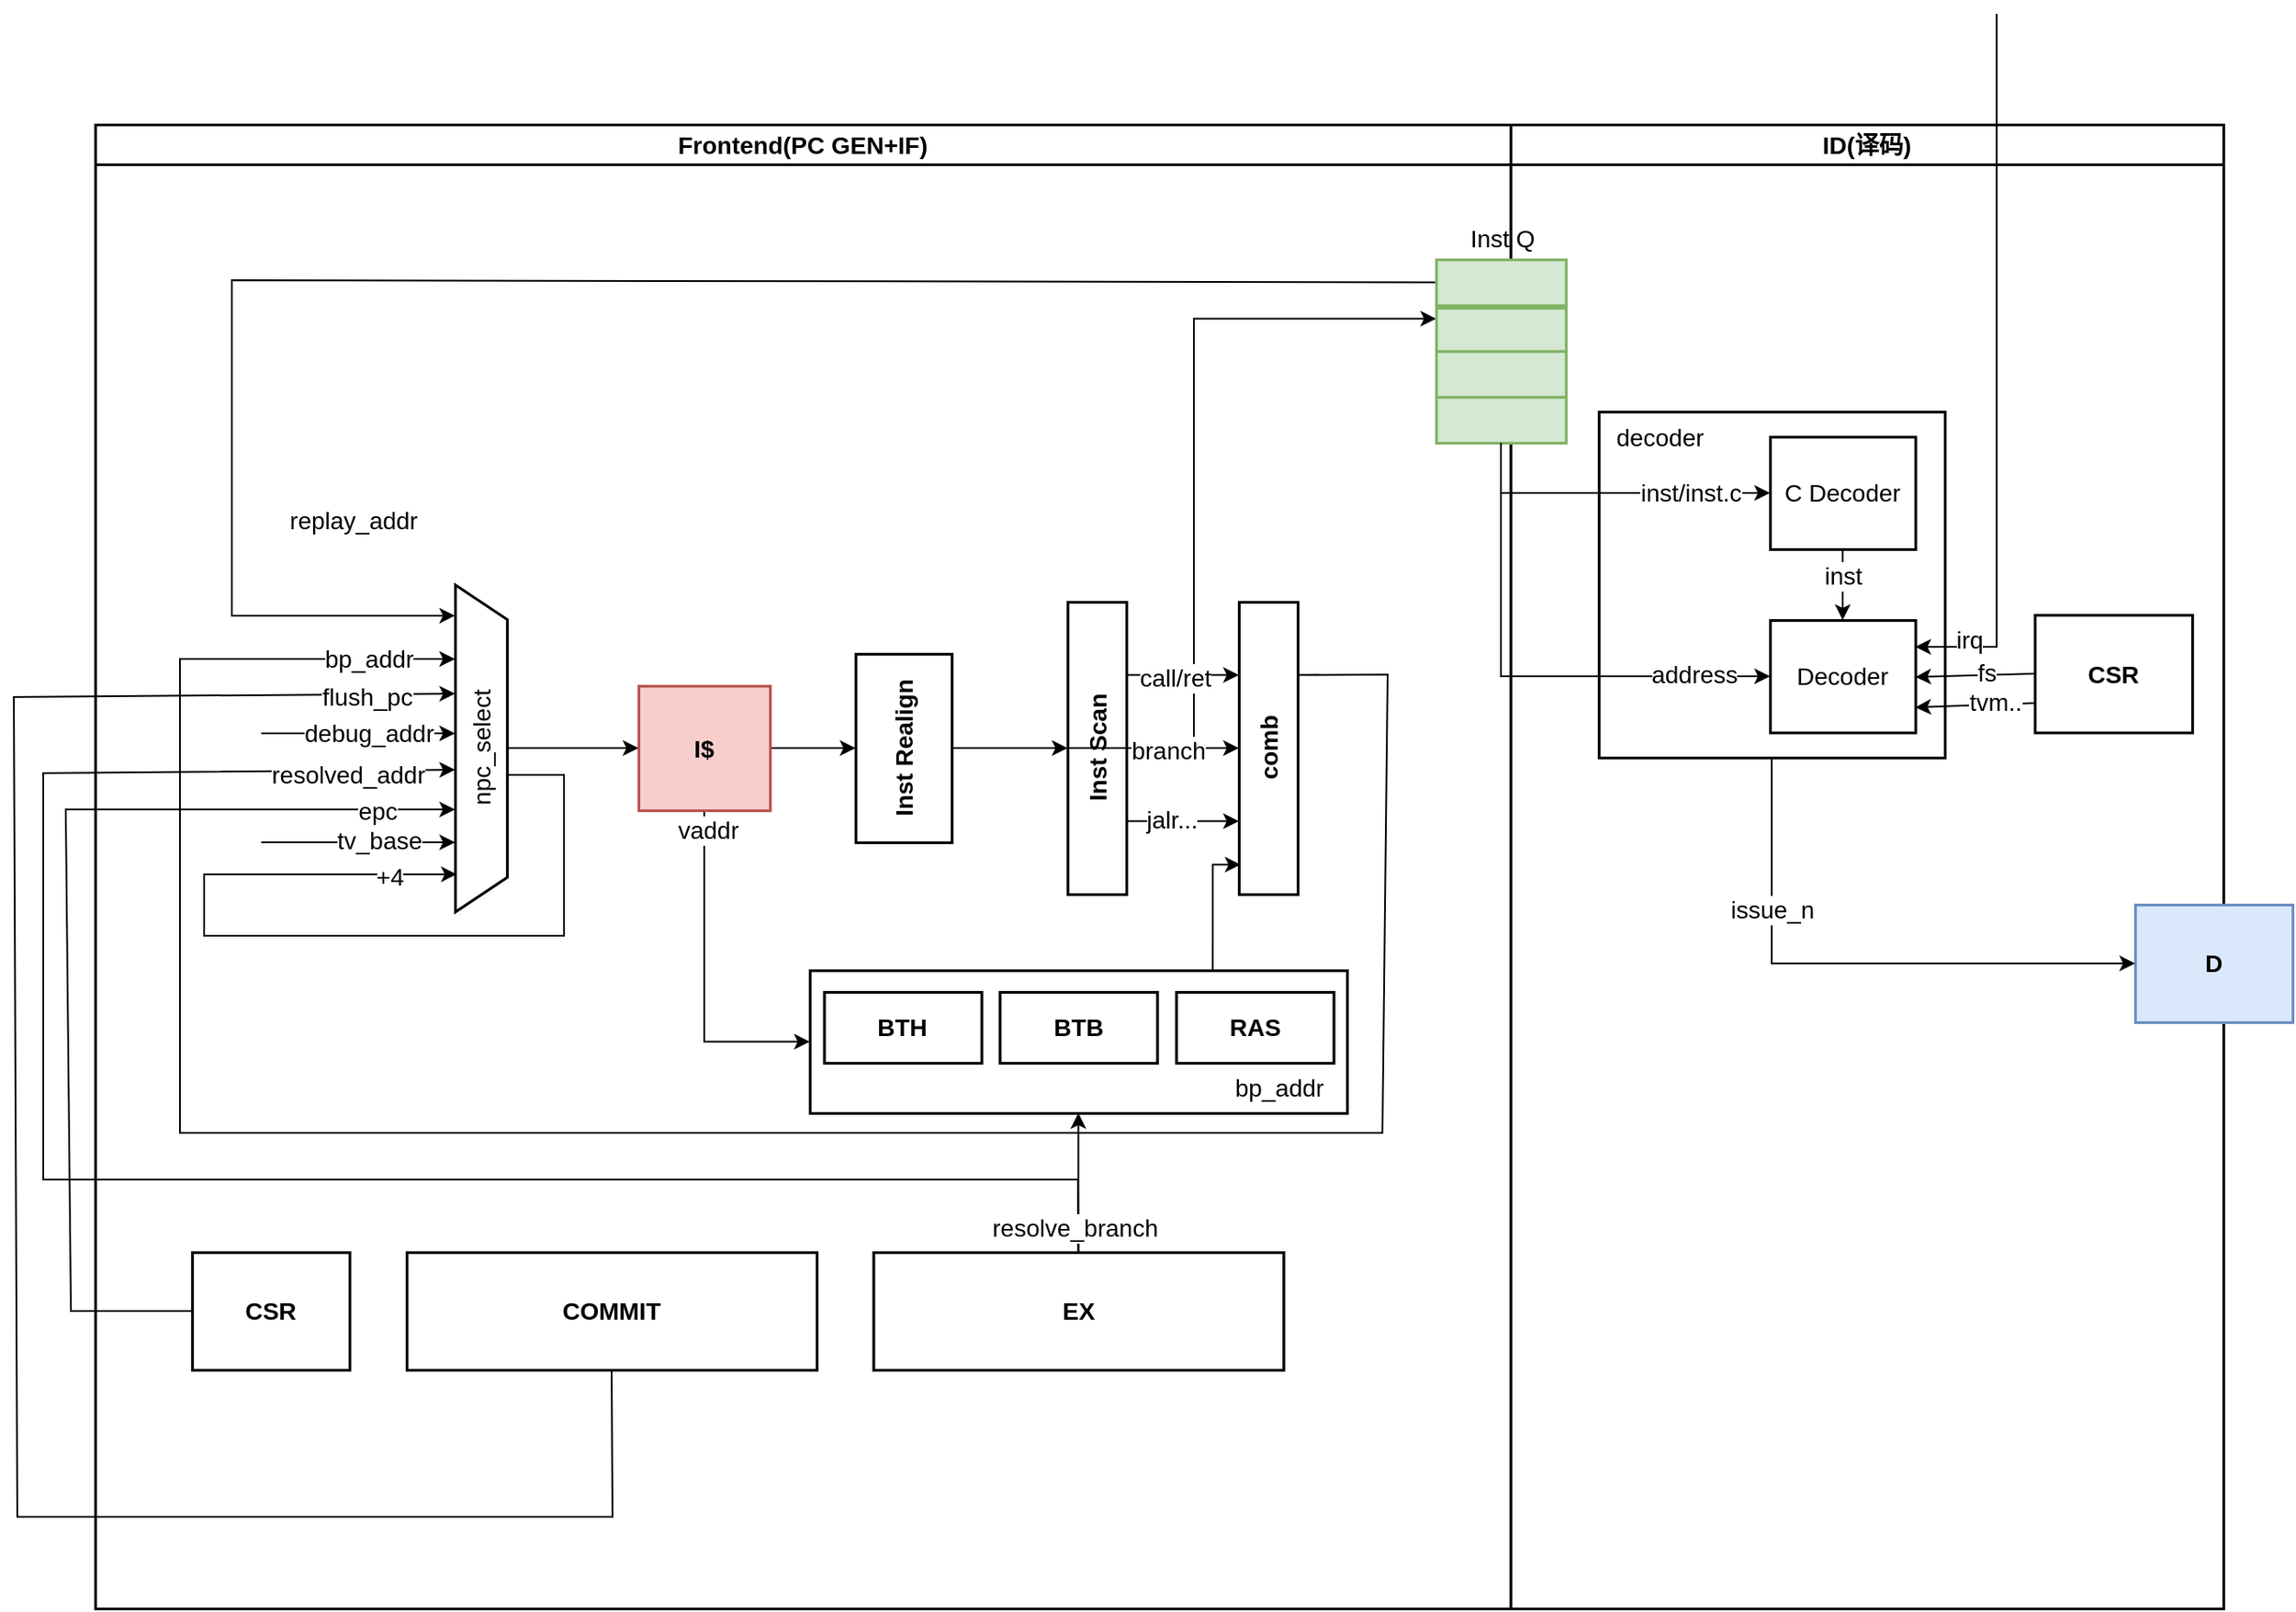 <mxfile version="21.6.5" type="device">
  <diagram name="第 1 页" id="R7b6aLfyl-4_5cwl-2uL">
    <mxGraphModel dx="1026" dy="743" grid="0" gridSize="10" guides="1" tooltips="1" connect="1" arrows="1" fold="1" page="1" pageScale="1" pageWidth="3300" pageHeight="4681" math="0" shadow="0">
      <root>
        <mxCell id="0" />
        <mxCell id="1" parent="0" />
        <mxCell id="VFy6zFvmx7hEdRAl72uf-174" value="ID(译码)" style="swimlane;whiteSpace=wrap;html=1;rounded=0;strokeColor=default;strokeWidth=1.6;fontFamily=Helvetica;fontSize=14;fontColor=default;fillColor=default;" vertex="1" parent="1">
          <mxGeometry x="882" y="413" width="412" height="858" as="geometry" />
        </mxCell>
        <mxCell id="VFy6zFvmx7hEdRAl72uf-164" value="&lt;h6&gt;&lt;span style=&quot;font-size: 14px;&quot;&gt;CSR&lt;/span&gt;&lt;/h6&gt;" style="rounded=0;whiteSpace=wrap;html=1;strokeWidth=1.6;" vertex="1" parent="VFy6zFvmx7hEdRAl72uf-174">
          <mxGeometry x="303" y="283.5" width="91" height="68" as="geometry" />
        </mxCell>
        <mxCell id="VFy6zFvmx7hEdRAl72uf-155" value="" style="startSize=0;rounded=0;strokeColor=default;strokeWidth=1.6;fontFamily=Helvetica;fontSize=14;fontColor=default;fillColor=default;html=1;" vertex="1" parent="VFy6zFvmx7hEdRAl72uf-174">
          <mxGeometry x="51" y="166" width="200" height="200" as="geometry" />
        </mxCell>
        <mxCell id="VFy6zFvmx7hEdRAl72uf-137" value="C Decoder" style="rounded=0;whiteSpace=wrap;html=1;strokeColor=default;strokeWidth=1.6;fontFamily=Helvetica;fontSize=14;fontColor=default;fillColor=default;horizontal=1;" vertex="1" parent="VFy6zFvmx7hEdRAl72uf-155">
          <mxGeometry x="99" y="14.5" width="84" height="65" as="geometry" />
        </mxCell>
        <mxCell id="VFy6zFvmx7hEdRAl72uf-152" value="Decoder" style="rounded=0;whiteSpace=wrap;html=1;strokeColor=default;strokeWidth=1.6;fontFamily=Helvetica;fontSize=14;fontColor=default;fillColor=default;horizontal=1;" vertex="1" parent="VFy6zFvmx7hEdRAl72uf-155">
          <mxGeometry x="99" y="120.5" width="84" height="65" as="geometry" />
        </mxCell>
        <mxCell id="VFy6zFvmx7hEdRAl72uf-153" style="edgeStyle=orthogonalEdgeStyle;rounded=0;orthogonalLoop=1;jettySize=auto;html=1;exitX=0.5;exitY=1;exitDx=0;exitDy=0;entryX=0.5;entryY=0;entryDx=0;entryDy=0;fontFamily=Helvetica;fontSize=14;fontColor=default;" edge="1" parent="VFy6zFvmx7hEdRAl72uf-155" source="VFy6zFvmx7hEdRAl72uf-137" target="VFy6zFvmx7hEdRAl72uf-152">
          <mxGeometry relative="1" as="geometry" />
        </mxCell>
        <mxCell id="VFy6zFvmx7hEdRAl72uf-154" value="inst" style="edgeLabel;html=1;align=center;verticalAlign=middle;resizable=0;points=[];fontSize=14;fontFamily=Helvetica;fontColor=default;" vertex="1" connectable="0" parent="VFy6zFvmx7hEdRAl72uf-153">
          <mxGeometry x="-0.134" y="-4" relative="1" as="geometry">
            <mxPoint x="4" y="-3" as="offset" />
          </mxGeometry>
        </mxCell>
        <mxCell id="VFy6zFvmx7hEdRAl72uf-156" value="decoder" style="text;html=1;align=center;verticalAlign=middle;resizable=0;points=[];autosize=1;strokeColor=none;fillColor=none;fontSize=14;fontFamily=Helvetica;fontColor=default;" vertex="1" parent="VFy6zFvmx7hEdRAl72uf-155">
          <mxGeometry width="69" height="29" as="geometry" />
        </mxCell>
        <mxCell id="VFy6zFvmx7hEdRAl72uf-157" value="" style="endArrow=classic;html=1;rounded=0;fontFamily=Helvetica;fontSize=14;fontColor=default;entryX=1;entryY=0.25;entryDx=0;entryDy=0;" edge="1" parent="VFy6zFvmx7hEdRAl72uf-155">
          <mxGeometry width="50" height="50" relative="1" as="geometry">
            <mxPoint x="230" y="-230" as="sourcePoint" />
            <mxPoint x="183" y="136" as="targetPoint" />
            <Array as="points">
              <mxPoint x="230" y="136" />
            </Array>
          </mxGeometry>
        </mxCell>
        <mxCell id="VFy6zFvmx7hEdRAl72uf-158" value="irq" style="edgeLabel;html=1;align=center;verticalAlign=middle;resizable=0;points=[];fontSize=14;fontFamily=Helvetica;fontColor=default;" vertex="1" connectable="0" parent="VFy6zFvmx7hEdRAl72uf-157">
          <mxGeometry x="-0.712" y="-2" relative="1" as="geometry">
            <mxPoint x="-14" y="302" as="offset" />
          </mxGeometry>
        </mxCell>
        <mxCell id="VFy6zFvmx7hEdRAl72uf-169" value="&lt;h6&gt;&lt;span style=&quot;font-size: 14px;&quot;&gt;D&lt;/span&gt;&lt;/h6&gt;" style="rounded=0;whiteSpace=wrap;html=1;strokeWidth=1.6;fillColor=#dae8fc;strokeColor=#6c8ebf;" vertex="1" parent="VFy6zFvmx7hEdRAl72uf-174">
          <mxGeometry x="361" y="451" width="91" height="68" as="geometry" />
        </mxCell>
        <mxCell id="VFy6zFvmx7hEdRAl72uf-165" style="edgeStyle=orthogonalEdgeStyle;rounded=0;orthogonalLoop=1;jettySize=auto;html=1;exitX=0.5;exitY=1;exitDx=0;exitDy=0;fontFamily=Helvetica;fontSize=14;fontColor=default;entryX=0;entryY=0.5;entryDx=0;entryDy=0;" edge="1" parent="VFy6zFvmx7hEdRAl72uf-174" source="VFy6zFvmx7hEdRAl72uf-155" target="VFy6zFvmx7hEdRAl72uf-169">
          <mxGeometry relative="1" as="geometry">
            <mxPoint x="151" y="429" as="targetPoint" />
          </mxGeometry>
        </mxCell>
        <mxCell id="VFy6zFvmx7hEdRAl72uf-170" value="issue_n" style="edgeLabel;html=1;align=center;verticalAlign=middle;resizable=0;points=[];fontSize=14;fontFamily=Helvetica;fontColor=default;" vertex="1" connectable="0" parent="VFy6zFvmx7hEdRAl72uf-165">
          <mxGeometry x="-0.465" relative="1" as="geometry">
            <mxPoint as="offset" />
          </mxGeometry>
        </mxCell>
        <mxCell id="VFy6zFvmx7hEdRAl72uf-99" value="Frontend(PC GEN+IF)" style="swimlane;whiteSpace=wrap;html=1;rounded=0;strokeColor=default;strokeWidth=1.6;fontFamily=Helvetica;fontSize=14;fontColor=default;fillColor=default;" vertex="1" parent="1">
          <mxGeometry x="64" y="413" width="818" height="858" as="geometry">
            <mxRectangle x="64" y="413" width="193" height="29" as="alternateBounds" />
          </mxGeometry>
        </mxCell>
        <mxCell id="VFy6zFvmx7hEdRAl72uf-16" value="Inst Scan" style="rounded=0;whiteSpace=wrap;html=1;strokeColor=default;strokeWidth=1.6;fontFamily=Helvetica;fontSize=14;fontColor=default;fillColor=default;fontStyle=1;horizontal=0;" vertex="1" parent="VFy6zFvmx7hEdRAl72uf-99">
          <mxGeometry x="562" y="276" width="34" height="169" as="geometry" />
        </mxCell>
        <mxCell id="VFy6zFvmx7hEdRAl72uf-28" value="" style="group;horizontal=1;" vertex="1" connectable="0" parent="VFy6zFvmx7hEdRAl72uf-99">
          <mxGeometry x="433" y="306" width="68" height="109" as="geometry" />
        </mxCell>
        <mxCell id="VFy6zFvmx7hEdRAl72uf-18" value="&lt;h6&gt;&lt;font style=&quot;font-size: 14px;&quot;&gt;Inst Realign&lt;/font&gt;&lt;/h6&gt;" style="rounded=0;whiteSpace=wrap;html=1;strokeWidth=1.6;verticalAlign=middle;horizontal=0;" vertex="1" parent="VFy6zFvmx7hEdRAl72uf-28">
          <mxGeometry x="6.453" width="55.591" height="109.0" as="geometry" />
        </mxCell>
        <mxCell id="VFy6zFvmx7hEdRAl72uf-66" style="edgeStyle=orthogonalEdgeStyle;rounded=0;orthogonalLoop=1;jettySize=auto;html=1;exitX=1;exitY=0.5;exitDx=0;exitDy=0;entryX=0;entryY=0.5;entryDx=0;entryDy=0;fontFamily=Helvetica;fontSize=14;fontColor=default;" edge="1" parent="VFy6zFvmx7hEdRAl72uf-99" source="VFy6zFvmx7hEdRAl72uf-33" target="VFy6zFvmx7hEdRAl72uf-18">
          <mxGeometry relative="1" as="geometry" />
        </mxCell>
        <mxCell id="VFy6zFvmx7hEdRAl72uf-134" style="edgeStyle=orthogonalEdgeStyle;rounded=0;orthogonalLoop=1;jettySize=auto;html=1;exitX=0.5;exitY=1;exitDx=0;exitDy=0;entryX=0;entryY=0.5;entryDx=0;entryDy=0;fontFamily=Helvetica;fontSize=14;fontColor=default;" edge="1" parent="VFy6zFvmx7hEdRAl72uf-99" source="VFy6zFvmx7hEdRAl72uf-33" target="VFy6zFvmx7hEdRAl72uf-109">
          <mxGeometry relative="1" as="geometry" />
        </mxCell>
        <mxCell id="VFy6zFvmx7hEdRAl72uf-135" value="vaddr" style="edgeLabel;html=1;align=center;verticalAlign=middle;resizable=0;points=[];fontSize=14;fontFamily=Helvetica;fontColor=default;" vertex="1" connectable="0" parent="VFy6zFvmx7hEdRAl72uf-134">
          <mxGeometry x="-0.882" y="2" relative="1" as="geometry">
            <mxPoint as="offset" />
          </mxGeometry>
        </mxCell>
        <mxCell id="VFy6zFvmx7hEdRAl72uf-33" value="I$" style="rounded=0;whiteSpace=wrap;html=1;strokeColor=#b85450;strokeWidth=1.6;fontFamily=Helvetica;fontSize=14;fillColor=#f8cecc;fontStyle=1" vertex="1" parent="VFy6zFvmx7hEdRAl72uf-99">
          <mxGeometry x="314" y="324.5" width="76" height="72" as="geometry" />
        </mxCell>
        <mxCell id="VFy6zFvmx7hEdRAl72uf-61" style="edgeStyle=orthogonalEdgeStyle;rounded=0;orthogonalLoop=1;jettySize=auto;html=1;exitX=0.5;exitY=0;exitDx=0;exitDy=0;fontFamily=Helvetica;fontSize=14;fontColor=default;" edge="1" parent="VFy6zFvmx7hEdRAl72uf-99" source="VFy6zFvmx7hEdRAl72uf-42" target="VFy6zFvmx7hEdRAl72uf-33">
          <mxGeometry relative="1" as="geometry" />
        </mxCell>
        <mxCell id="VFy6zFvmx7hEdRAl72uf-42" value="npc_select" style="shape=trapezoid;perimeter=trapezoidPerimeter;whiteSpace=wrap;html=1;fixedSize=1;rounded=0;strokeColor=default;strokeWidth=1.6;fontFamily=Helvetica;fontSize=14;fontColor=default;fillColor=default;direction=south;horizontal=0;" vertex="1" parent="VFy6zFvmx7hEdRAl72uf-99">
          <mxGeometry x="208" y="266" width="30" height="189" as="geometry" />
        </mxCell>
        <mxCell id="VFy6zFvmx7hEdRAl72uf-48" value="" style="endArrow=classic;html=1;rounded=0;fontFamily=Helvetica;fontSize=14;fontColor=default;exitX=0;exitY=0.5;exitDx=0;exitDy=0;entryX=0.095;entryY=1;entryDx=0;entryDy=0;entryPerimeter=0;" edge="1" parent="VFy6zFvmx7hEdRAl72uf-99" source="VFy6zFvmx7hEdRAl72uf-35" target="VFy6zFvmx7hEdRAl72uf-42">
          <mxGeometry width="50" height="50" relative="1" as="geometry">
            <mxPoint x="96" y="351" as="sourcePoint" />
            <mxPoint x="205" y="284" as="targetPoint" />
            <Array as="points">
              <mxPoint x="79" y="90" />
              <mxPoint x="79" y="284" />
            </Array>
          </mxGeometry>
        </mxCell>
        <mxCell id="VFy6zFvmx7hEdRAl72uf-49" value="replay_addr" style="edgeLabel;html=1;align=center;verticalAlign=middle;resizable=0;points=[];fontSize=14;fontFamily=Helvetica;fontColor=default;" vertex="1" connectable="0" parent="VFy6zFvmx7hEdRAl72uf-48">
          <mxGeometry x="0.482" relative="1" as="geometry">
            <mxPoint x="70" y="80" as="offset" />
          </mxGeometry>
        </mxCell>
        <mxCell id="VFy6zFvmx7hEdRAl72uf-50" value="" style="endArrow=classic;html=1;rounded=0;fontFamily=Helvetica;fontSize=14;fontColor=default;entryX=0.25;entryY=1;entryDx=0;entryDy=0;exitX=0.5;exitY=0;exitDx=0;exitDy=0;" edge="1" parent="VFy6zFvmx7hEdRAl72uf-99" source="VFy6zFvmx7hEdRAl72uf-76">
          <mxGeometry width="50" height="50" relative="1" as="geometry">
            <mxPoint x="96" y="373" as="sourcePoint" />
            <mxPoint x="208" y="373" as="targetPoint" />
            <Array as="points">
              <mxPoint x="568" y="610" />
              <mxPoint x="-30" y="610" />
              <mxPoint x="-30" y="375" />
            </Array>
          </mxGeometry>
        </mxCell>
        <mxCell id="VFy6zFvmx7hEdRAl72uf-51" value="resolved_addr" style="edgeLabel;html=1;align=center;verticalAlign=middle;resizable=0;points=[];fontSize=14;fontFamily=Helvetica;fontColor=default;" vertex="1" connectable="0" parent="VFy6zFvmx7hEdRAl72uf-50">
          <mxGeometry x="0.482" relative="1" as="geometry">
            <mxPoint x="176" y="-50" as="offset" />
          </mxGeometry>
        </mxCell>
        <mxCell id="VFy6zFvmx7hEdRAl72uf-52" value="" style="endArrow=classic;html=1;rounded=0;fontFamily=Helvetica;fontSize=14;fontColor=default;entryX=0.25;entryY=1;entryDx=0;entryDy=0;exitX=1;exitY=0.25;exitDx=0;exitDy=0;" edge="1" parent="VFy6zFvmx7hEdRAl72uf-99" source="VFy6zFvmx7hEdRAl72uf-81">
          <mxGeometry width="50" height="50" relative="1" as="geometry">
            <mxPoint x="96" y="309" as="sourcePoint" />
            <mxPoint x="208" y="309" as="targetPoint" />
            <Array as="points">
              <mxPoint x="747" y="318" />
              <mxPoint x="744" y="583" />
              <mxPoint x="49" y="583" />
              <mxPoint x="49" y="309" />
            </Array>
          </mxGeometry>
        </mxCell>
        <mxCell id="VFy6zFvmx7hEdRAl72uf-93" value="bp_addr" style="edgeLabel;html=1;align=center;verticalAlign=middle;resizable=0;points=[];fontSize=14;fontFamily=Helvetica;fontColor=default;" vertex="1" connectable="0" parent="VFy6zFvmx7hEdRAl72uf-52">
          <mxGeometry x="0.898" y="1" relative="1" as="geometry">
            <mxPoint x="23" y="1" as="offset" />
          </mxGeometry>
        </mxCell>
        <mxCell id="VFy6zFvmx7hEdRAl72uf-54" value="" style="endArrow=classic;html=1;rounded=0;fontFamily=Helvetica;fontSize=14;fontColor=default;entryX=0.25;entryY=1;entryDx=0;entryDy=0;exitX=0;exitY=0.5;exitDx=0;exitDy=0;" edge="1" parent="VFy6zFvmx7hEdRAl72uf-99" source="VFy6zFvmx7hEdRAl72uf-131">
          <mxGeometry width="50" height="50" relative="1" as="geometry">
            <mxPoint x="96" y="396" as="sourcePoint" />
            <mxPoint x="208" y="396" as="targetPoint" />
            <Array as="points">
              <mxPoint x="-14" y="686" />
              <mxPoint x="-17" y="396" />
            </Array>
          </mxGeometry>
        </mxCell>
        <mxCell id="VFy6zFvmx7hEdRAl72uf-55" value="epc" style="edgeLabel;html=1;align=center;verticalAlign=middle;resizable=0;points=[];fontSize=14;fontFamily=Helvetica;fontColor=default;" vertex="1" connectable="0" parent="VFy6zFvmx7hEdRAl72uf-54">
          <mxGeometry x="0.482" relative="1" as="geometry">
            <mxPoint x="106" y="1" as="offset" />
          </mxGeometry>
        </mxCell>
        <mxCell id="VFy6zFvmx7hEdRAl72uf-56" value="" style="endArrow=classic;html=1;rounded=0;fontFamily=Helvetica;fontSize=14;fontColor=default;entryX=0.25;entryY=1;entryDx=0;entryDy=0;" edge="1" parent="VFy6zFvmx7hEdRAl72uf-99">
          <mxGeometry width="50" height="50" relative="1" as="geometry">
            <mxPoint x="96" y="415" as="sourcePoint" />
            <mxPoint x="208" y="415" as="targetPoint" />
          </mxGeometry>
        </mxCell>
        <mxCell id="VFy6zFvmx7hEdRAl72uf-57" value="tv_base" style="edgeLabel;html=1;align=center;verticalAlign=middle;resizable=0;points=[];fontSize=14;fontFamily=Helvetica;fontColor=default;" vertex="1" connectable="0" parent="VFy6zFvmx7hEdRAl72uf-56">
          <mxGeometry x="0.482" relative="1" as="geometry">
            <mxPoint x="-15" y="-1" as="offset" />
          </mxGeometry>
        </mxCell>
        <mxCell id="VFy6zFvmx7hEdRAl72uf-62" style="edgeStyle=orthogonalEdgeStyle;rounded=0;orthogonalLoop=1;jettySize=auto;html=1;exitX=0.5;exitY=0;exitDx=0;exitDy=0;fontFamily=Helvetica;fontSize=14;fontColor=default;entryX=0.886;entryY=0.967;entryDx=0;entryDy=0;entryPerimeter=0;" edge="1" parent="VFy6zFvmx7hEdRAl72uf-99" source="VFy6zFvmx7hEdRAl72uf-42" target="VFy6zFvmx7hEdRAl72uf-42">
          <mxGeometry relative="1" as="geometry">
            <mxPoint x="237" y="369.75" as="sourcePoint" />
            <mxPoint x="202" y="433" as="targetPoint" />
            <Array as="points">
              <mxPoint x="238" y="376" />
              <mxPoint x="271" y="376" />
              <mxPoint x="271" y="469" />
              <mxPoint x="63" y="469" />
              <mxPoint x="63" y="434" />
            </Array>
          </mxGeometry>
        </mxCell>
        <mxCell id="VFy6zFvmx7hEdRAl72uf-63" value="+4" style="edgeLabel;html=1;align=center;verticalAlign=middle;resizable=0;points=[];fontSize=14;fontFamily=Helvetica;fontColor=default;" vertex="1" connectable="0" parent="VFy6zFvmx7hEdRAl72uf-62">
          <mxGeometry x="0.853" y="-1" relative="1" as="geometry">
            <mxPoint as="offset" />
          </mxGeometry>
        </mxCell>
        <mxCell id="VFy6zFvmx7hEdRAl72uf-64" value="" style="endArrow=classic;html=1;rounded=0;fontFamily=Helvetica;fontSize=14;fontColor=default;entryX=0.25;entryY=1;entryDx=0;entryDy=0;exitX=0.5;exitY=1;exitDx=0;exitDy=0;" edge="1" parent="VFy6zFvmx7hEdRAl72uf-99" source="VFy6zFvmx7hEdRAl72uf-129">
          <mxGeometry width="50" height="50" relative="1" as="geometry">
            <mxPoint x="96" y="329" as="sourcePoint" />
            <mxPoint x="208" y="329" as="targetPoint" />
            <Array as="points">
              <mxPoint x="299" y="805" />
              <mxPoint x="-45" y="805" />
              <mxPoint x="-47" y="331" />
            </Array>
          </mxGeometry>
        </mxCell>
        <mxCell id="VFy6zFvmx7hEdRAl72uf-65" value="flush_pc" style="edgeLabel;html=1;align=center;verticalAlign=middle;resizable=0;points=[];fontSize=14;fontFamily=Helvetica;fontColor=default;" vertex="1" connectable="0" parent="VFy6zFvmx7hEdRAl72uf-64">
          <mxGeometry x="0.482" relative="1" as="geometry">
            <mxPoint x="204" y="-45" as="offset" />
          </mxGeometry>
        </mxCell>
        <mxCell id="VFy6zFvmx7hEdRAl72uf-74" style="edgeStyle=orthogonalEdgeStyle;rounded=0;orthogonalLoop=1;jettySize=auto;html=1;exitX=1;exitY=0.5;exitDx=0;exitDy=0;entryX=0;entryY=0.25;entryDx=0;entryDy=0;fontFamily=Helvetica;fontSize=14;fontColor=default;" edge="1" parent="VFy6zFvmx7hEdRAl72uf-99" source="VFy6zFvmx7hEdRAl72uf-18" target="VFy6zFvmx7hEdRAl72uf-36">
          <mxGeometry relative="1" as="geometry" />
        </mxCell>
        <mxCell id="VFy6zFvmx7hEdRAl72uf-75" style="edgeStyle=orthogonalEdgeStyle;rounded=0;orthogonalLoop=1;jettySize=auto;html=1;exitX=1;exitY=0.5;exitDx=0;exitDy=0;entryX=0;entryY=0.5;entryDx=0;entryDy=0;fontFamily=Helvetica;fontSize=14;fontColor=default;" edge="1" parent="VFy6zFvmx7hEdRAl72uf-99" source="VFy6zFvmx7hEdRAl72uf-18" target="VFy6zFvmx7hEdRAl72uf-16">
          <mxGeometry relative="1" as="geometry" />
        </mxCell>
        <mxCell id="VFy6zFvmx7hEdRAl72uf-81" value="comb" style="rounded=0;whiteSpace=wrap;html=1;strokeColor=default;strokeWidth=1.6;fontFamily=Helvetica;fontSize=14;fontColor=default;fillColor=default;fontStyle=1;horizontal=0;" vertex="1" parent="VFy6zFvmx7hEdRAl72uf-99">
          <mxGeometry x="661" y="276" width="34" height="169" as="geometry" />
        </mxCell>
        <mxCell id="VFy6zFvmx7hEdRAl72uf-86" style="edgeStyle=orthogonalEdgeStyle;rounded=0;orthogonalLoop=1;jettySize=auto;html=1;exitX=1;exitY=0.5;exitDx=0;exitDy=0;entryX=0;entryY=0.5;entryDx=0;entryDy=0;fontFamily=Helvetica;fontSize=14;fontColor=default;" edge="1" parent="VFy6zFvmx7hEdRAl72uf-99" source="VFy6zFvmx7hEdRAl72uf-16" target="VFy6zFvmx7hEdRAl72uf-81">
          <mxGeometry relative="1" as="geometry" />
        </mxCell>
        <mxCell id="VFy6zFvmx7hEdRAl72uf-91" value="branch" style="edgeLabel;html=1;align=center;verticalAlign=middle;resizable=0;points=[];fontSize=14;fontFamily=Helvetica;fontColor=default;" vertex="1" connectable="0" parent="VFy6zFvmx7hEdRAl72uf-86">
          <mxGeometry x="-0.262" relative="1" as="geometry">
            <mxPoint y="1" as="offset" />
          </mxGeometry>
        </mxCell>
        <mxCell id="VFy6zFvmx7hEdRAl72uf-88" style="edgeStyle=orthogonalEdgeStyle;rounded=0;orthogonalLoop=1;jettySize=auto;html=1;exitX=1;exitY=0.25;exitDx=0;exitDy=0;entryX=0;entryY=0.25;entryDx=0;entryDy=0;fontFamily=Helvetica;fontSize=14;fontColor=default;" edge="1" parent="VFy6zFvmx7hEdRAl72uf-99" source="VFy6zFvmx7hEdRAl72uf-16" target="VFy6zFvmx7hEdRAl72uf-81">
          <mxGeometry relative="1" as="geometry" />
        </mxCell>
        <mxCell id="VFy6zFvmx7hEdRAl72uf-90" value="call/ret" style="edgeLabel;html=1;align=center;verticalAlign=middle;resizable=0;points=[];fontSize=14;fontFamily=Helvetica;fontColor=default;" vertex="1" connectable="0" parent="VFy6zFvmx7hEdRAl72uf-88">
          <mxGeometry x="-0.139" y="-1" relative="1" as="geometry">
            <mxPoint as="offset" />
          </mxGeometry>
        </mxCell>
        <mxCell id="VFy6zFvmx7hEdRAl72uf-89" style="edgeStyle=orthogonalEdgeStyle;rounded=0;orthogonalLoop=1;jettySize=auto;html=1;exitX=1;exitY=0.75;exitDx=0;exitDy=0;entryX=0;entryY=0.75;entryDx=0;entryDy=0;fontFamily=Helvetica;fontSize=14;fontColor=default;" edge="1" parent="VFy6zFvmx7hEdRAl72uf-99" source="VFy6zFvmx7hEdRAl72uf-16" target="VFy6zFvmx7hEdRAl72uf-81">
          <mxGeometry relative="1" as="geometry" />
        </mxCell>
        <mxCell id="VFy6zFvmx7hEdRAl72uf-92" value="jalr..." style="edgeLabel;html=1;align=center;verticalAlign=middle;resizable=0;points=[];fontSize=14;fontFamily=Helvetica;fontColor=default;" vertex="1" connectable="0" parent="VFy6zFvmx7hEdRAl72uf-89">
          <mxGeometry x="-0.2" y="1" relative="1" as="geometry">
            <mxPoint as="offset" />
          </mxGeometry>
        </mxCell>
        <mxCell id="VFy6zFvmx7hEdRAl72uf-133" style="edgeStyle=orthogonalEdgeStyle;rounded=0;orthogonalLoop=1;jettySize=auto;html=1;exitX=0.75;exitY=0;exitDx=0;exitDy=0;entryX=0.029;entryY=0.899;entryDx=0;entryDy=0;entryPerimeter=0;fontFamily=Helvetica;fontSize=14;fontColor=default;" edge="1" parent="VFy6zFvmx7hEdRAl72uf-99" source="VFy6zFvmx7hEdRAl72uf-109" target="VFy6zFvmx7hEdRAl72uf-81">
          <mxGeometry relative="1" as="geometry">
            <Array as="points">
              <mxPoint x="646" y="428" />
            </Array>
          </mxGeometry>
        </mxCell>
        <mxCell id="VFy6zFvmx7hEdRAl72uf-109" value="" style="startSize=0;rounded=0;strokeColor=default;strokeWidth=1.6;fontFamily=Helvetica;fontSize=14;fontColor=default;fillColor=default;html=1;" vertex="1" parent="VFy6zFvmx7hEdRAl72uf-99">
          <mxGeometry x="413" y="489" width="310.5" height="82.5" as="geometry">
            <mxRectangle x="196.5" y="487" width="50" height="44" as="alternateBounds" />
          </mxGeometry>
        </mxCell>
        <mxCell id="VFy6zFvmx7hEdRAl72uf-12" value="&lt;h6&gt;&lt;font style=&quot;font-size: 14px;&quot;&gt;BTH&lt;/font&gt;&lt;/h6&gt;" style="rounded=0;whiteSpace=wrap;html=1;strokeWidth=1.6;" vertex="1" parent="VFy6zFvmx7hEdRAl72uf-109">
          <mxGeometry x="8.25" y="12.5" width="91" height="41" as="geometry" />
        </mxCell>
        <mxCell id="VFy6zFvmx7hEdRAl72uf-77" value="&lt;h6&gt;&lt;font style=&quot;font-size: 14px;&quot;&gt;BTB&lt;/font&gt;&lt;/h6&gt;" style="rounded=0;whiteSpace=wrap;html=1;strokeWidth=1.6;" vertex="1" parent="VFy6zFvmx7hEdRAl72uf-109">
          <mxGeometry x="109.75" y="12.5" width="91" height="41" as="geometry" />
        </mxCell>
        <mxCell id="VFy6zFvmx7hEdRAl72uf-95" value="&lt;h6&gt;&lt;font style=&quot;font-size: 14px;&quot;&gt;RAS&lt;/font&gt;&lt;/h6&gt;" style="rounded=0;whiteSpace=wrap;html=1;strokeWidth=1.6;" vertex="1" parent="VFy6zFvmx7hEdRAl72uf-109">
          <mxGeometry x="211.75" y="12.5" width="91" height="41" as="geometry" />
        </mxCell>
        <mxCell id="VFy6zFvmx7hEdRAl72uf-121" value="bp_addr" style="text;html=1;align=center;verticalAlign=middle;resizable=0;points=[];autosize=1;strokeColor=none;fillColor=none;fontSize=14;fontFamily=Helvetica;fontColor=default;" vertex="1" parent="VFy6zFvmx7hEdRAl72uf-109">
          <mxGeometry x="236.5" y="53.5" width="69" height="29" as="geometry" />
        </mxCell>
        <mxCell id="VFy6zFvmx7hEdRAl72uf-122" value="" style="endArrow=classic;html=1;rounded=0;fontFamily=Helvetica;fontSize=14;fontColor=default;entryX=0.25;entryY=1;entryDx=0;entryDy=0;" edge="1" parent="VFy6zFvmx7hEdRAl72uf-99">
          <mxGeometry width="50" height="50" relative="1" as="geometry">
            <mxPoint x="96" y="352" as="sourcePoint" />
            <mxPoint x="208" y="352" as="targetPoint" />
          </mxGeometry>
        </mxCell>
        <mxCell id="VFy6zFvmx7hEdRAl72uf-123" value="debug_addr" style="edgeLabel;html=1;align=center;verticalAlign=middle;resizable=0;points=[];fontSize=14;fontFamily=Helvetica;fontColor=default;" vertex="1" connectable="0" parent="VFy6zFvmx7hEdRAl72uf-122">
          <mxGeometry x="0.482" relative="1" as="geometry">
            <mxPoint x="-21" as="offset" />
          </mxGeometry>
        </mxCell>
        <mxCell id="VFy6zFvmx7hEdRAl72uf-76" value="&lt;h6&gt;&lt;span style=&quot;font-size: 14px;&quot;&gt;EX&lt;/span&gt;&lt;/h6&gt;" style="rounded=0;whiteSpace=wrap;html=1;strokeWidth=1.6;" vertex="1" parent="VFy6zFvmx7hEdRAl72uf-99">
          <mxGeometry x="449.75" y="652" width="237" height="68" as="geometry" />
        </mxCell>
        <mxCell id="VFy6zFvmx7hEdRAl72uf-129" value="&lt;h6&gt;&lt;span style=&quot;font-size: 14px;&quot;&gt;COMMIT&lt;/span&gt;&lt;/h6&gt;" style="rounded=0;whiteSpace=wrap;html=1;strokeWidth=1.6;" vertex="1" parent="VFy6zFvmx7hEdRAl72uf-99">
          <mxGeometry x="180" y="652" width="237" height="68" as="geometry" />
        </mxCell>
        <mxCell id="VFy6zFvmx7hEdRAl72uf-125" style="edgeStyle=orthogonalEdgeStyle;rounded=0;orthogonalLoop=1;jettySize=auto;html=1;exitX=0.5;exitY=0;exitDx=0;exitDy=0;entryX=0.5;entryY=1;entryDx=0;entryDy=0;fontFamily=Helvetica;fontSize=14;fontColor=default;" edge="1" parent="VFy6zFvmx7hEdRAl72uf-99" source="VFy6zFvmx7hEdRAl72uf-76" target="VFy6zFvmx7hEdRAl72uf-109">
          <mxGeometry relative="1" as="geometry" />
        </mxCell>
        <mxCell id="VFy6zFvmx7hEdRAl72uf-126" value="resolve_branch" style="edgeLabel;html=1;align=center;verticalAlign=middle;resizable=0;points=[];fontSize=14;fontFamily=Helvetica;fontColor=default;" vertex="1" connectable="0" parent="VFy6zFvmx7hEdRAl72uf-125">
          <mxGeometry x="-0.565" y="-1" relative="1" as="geometry">
            <mxPoint x="-4" y="3" as="offset" />
          </mxGeometry>
        </mxCell>
        <mxCell id="VFy6zFvmx7hEdRAl72uf-131" value="&lt;h6&gt;&lt;span style=&quot;font-size: 14px;&quot;&gt;CSR&lt;/span&gt;&lt;/h6&gt;" style="rounded=0;whiteSpace=wrap;html=1;strokeWidth=1.6;" vertex="1" parent="VFy6zFvmx7hEdRAl72uf-99">
          <mxGeometry x="56" y="652" width="91" height="68" as="geometry" />
        </mxCell>
        <mxCell id="VFy6zFvmx7hEdRAl72uf-124" value="Inst Q" style="text;html=1;align=center;verticalAlign=middle;resizable=0;points=[];autosize=1;strokeColor=none;fillColor=none;fontSize=14;fontFamily=Helvetica;fontColor=default;" vertex="1" parent="VFy6zFvmx7hEdRAl72uf-99">
          <mxGeometry x="785" y="51" width="55" height="29" as="geometry" />
        </mxCell>
        <mxCell id="VFy6zFvmx7hEdRAl72uf-40" value="" style="group;fillColor=#d5e8d4;strokeColor=#82b366;" vertex="1" connectable="0" parent="VFy6zFvmx7hEdRAl72uf-99">
          <mxGeometry x="775" y="78" width="75" height="106" as="geometry" />
        </mxCell>
        <mxCell id="VFy6zFvmx7hEdRAl72uf-35" value="" style="rounded=0;whiteSpace=wrap;html=1;strokeColor=#82b366;strokeWidth=1.6;fontFamily=Helvetica;fontSize=14;fillColor=#d5e8d4;" vertex="1" parent="VFy6zFvmx7hEdRAl72uf-40">
          <mxGeometry width="75" height="26.5" as="geometry" />
        </mxCell>
        <mxCell id="VFy6zFvmx7hEdRAl72uf-36" value="" style="rounded=0;whiteSpace=wrap;html=1;strokeColor=#82b366;strokeWidth=1.6;fontFamily=Helvetica;fontSize=14;fillColor=#d5e8d4;" vertex="1" parent="VFy6zFvmx7hEdRAl72uf-40">
          <mxGeometry y="28" width="75" height="25" as="geometry" />
        </mxCell>
        <mxCell id="VFy6zFvmx7hEdRAl72uf-38" value="" style="rounded=0;whiteSpace=wrap;html=1;strokeColor=#82b366;strokeWidth=1.6;fontFamily=Helvetica;fontSize=14;fillColor=#d5e8d4;" vertex="1" parent="VFy6zFvmx7hEdRAl72uf-40">
          <mxGeometry y="53" width="75" height="26.5" as="geometry" />
        </mxCell>
        <mxCell id="VFy6zFvmx7hEdRAl72uf-39" value="" style="rounded=0;whiteSpace=wrap;html=1;strokeColor=#82b366;strokeWidth=1.6;fontFamily=Helvetica;fontSize=14;fillColor=#d5e8d4;" vertex="1" parent="VFy6zFvmx7hEdRAl72uf-40">
          <mxGeometry y="79.5" width="75" height="26.5" as="geometry" />
        </mxCell>
        <mxCell id="VFy6zFvmx7hEdRAl72uf-159" value="" style="endArrow=classic;html=1;rounded=0;fontFamily=Helvetica;fontSize=14;fontColor=default;entryX=1;entryY=0.25;entryDx=0;entryDy=0;exitX=0;exitY=0.5;exitDx=0;exitDy=0;" edge="1" parent="1" source="VFy6zFvmx7hEdRAl72uf-164">
          <mxGeometry width="50" height="50" relative="1" as="geometry">
            <mxPoint x="1159" y="732.67" as="sourcePoint" />
            <mxPoint x="1116" y="732.42" as="targetPoint" />
          </mxGeometry>
        </mxCell>
        <mxCell id="VFy6zFvmx7hEdRAl72uf-160" value="fs" style="edgeLabel;html=1;align=center;verticalAlign=middle;resizable=0;points=[];fontSize=14;fontFamily=Helvetica;fontColor=default;" vertex="1" connectable="0" parent="VFy6zFvmx7hEdRAl72uf-159">
          <mxGeometry x="-0.712" y="-2" relative="1" as="geometry">
            <mxPoint x="-18" y="1" as="offset" />
          </mxGeometry>
        </mxCell>
        <mxCell id="VFy6zFvmx7hEdRAl72uf-161" value="" style="endArrow=classic;html=1;rounded=0;fontFamily=Helvetica;fontSize=14;fontColor=default;entryX=1;entryY=0.25;entryDx=0;entryDy=0;exitX=0;exitY=0.75;exitDx=0;exitDy=0;" edge="1" parent="1" source="VFy6zFvmx7hEdRAl72uf-164">
          <mxGeometry width="50" height="50" relative="1" as="geometry">
            <mxPoint x="1159" y="750.25" as="sourcePoint" />
            <mxPoint x="1116" y="750" as="targetPoint" />
          </mxGeometry>
        </mxCell>
        <mxCell id="VFy6zFvmx7hEdRAl72uf-162" value="tvm.." style="edgeLabel;html=1;align=center;verticalAlign=middle;resizable=0;points=[];fontSize=14;fontFamily=Helvetica;fontColor=default;" vertex="1" connectable="0" parent="VFy6zFvmx7hEdRAl72uf-161">
          <mxGeometry x="-0.712" y="-2" relative="1" as="geometry">
            <mxPoint x="-13" y="1" as="offset" />
          </mxGeometry>
        </mxCell>
        <mxCell id="VFy6zFvmx7hEdRAl72uf-148" style="edgeStyle=orthogonalEdgeStyle;rounded=0;orthogonalLoop=1;jettySize=auto;html=1;exitX=0.5;exitY=1;exitDx=0;exitDy=0;entryX=0;entryY=0.5;entryDx=0;entryDy=0;fontFamily=Helvetica;fontSize=14;fontColor=default;" edge="1" parent="1" source="VFy6zFvmx7hEdRAl72uf-39" target="VFy6zFvmx7hEdRAl72uf-137">
          <mxGeometry relative="1" as="geometry" />
        </mxCell>
        <mxCell id="VFy6zFvmx7hEdRAl72uf-150" value="inst/inst.c" style="edgeLabel;html=1;align=center;verticalAlign=middle;resizable=0;points=[];fontSize=14;fontFamily=Helvetica;fontColor=default;" vertex="1" connectable="0" parent="VFy6zFvmx7hEdRAl72uf-148">
          <mxGeometry x="0.735" relative="1" as="geometry">
            <mxPoint x="-22" as="offset" />
          </mxGeometry>
        </mxCell>
        <mxCell id="VFy6zFvmx7hEdRAl72uf-178" style="edgeStyle=orthogonalEdgeStyle;rounded=0;orthogonalLoop=1;jettySize=auto;html=1;exitX=0.5;exitY=1;exitDx=0;exitDy=0;entryX=0;entryY=0.5;entryDx=0;entryDy=0;fontFamily=Helvetica;fontSize=14;fontColor=default;" edge="1" parent="1" source="VFy6zFvmx7hEdRAl72uf-39" target="VFy6zFvmx7hEdRAl72uf-152">
          <mxGeometry relative="1" as="geometry" />
        </mxCell>
        <mxCell id="VFy6zFvmx7hEdRAl72uf-179" value="address" style="edgeLabel;html=1;align=center;verticalAlign=middle;resizable=0;points=[];fontSize=14;fontFamily=Helvetica;fontColor=default;" vertex="1" connectable="0" parent="VFy6zFvmx7hEdRAl72uf-178">
          <mxGeometry x="0.78" y="2" relative="1" as="geometry">
            <mxPoint x="-12" y="1" as="offset" />
          </mxGeometry>
        </mxCell>
      </root>
    </mxGraphModel>
  </diagram>
</mxfile>

